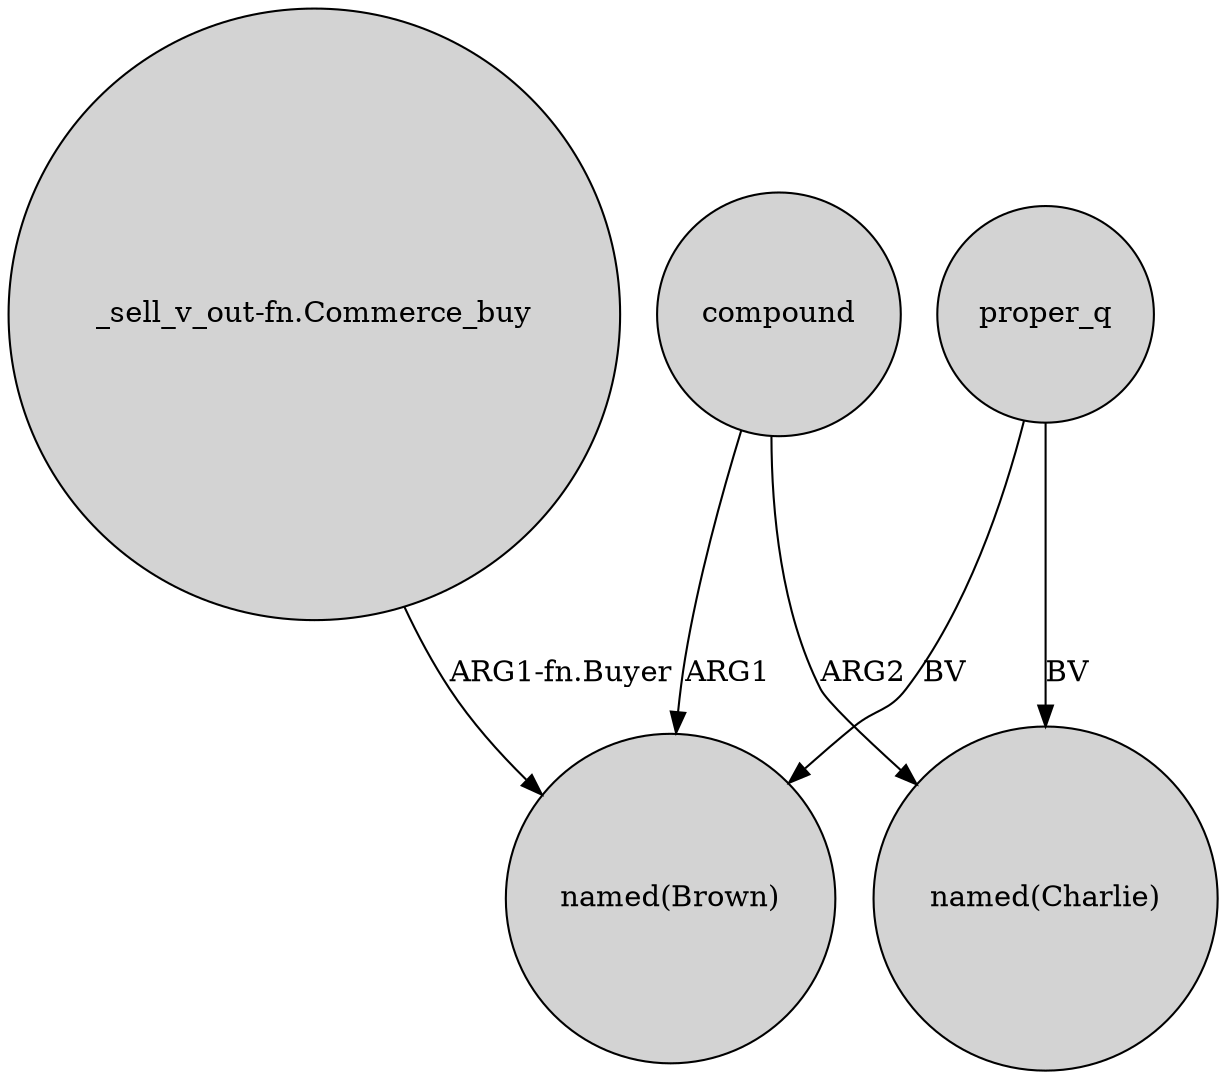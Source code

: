 digraph {
	node [shape=circle style=filled]
	proper_q -> "named(Charlie)" [label=BV]
	proper_q -> "named(Brown)" [label=BV]
	compound -> "named(Brown)" [label=ARG1]
	"_sell_v_out-fn.Commerce_buy" -> "named(Brown)" [label="ARG1-fn.Buyer"]
	compound -> "named(Charlie)" [label=ARG2]
}
